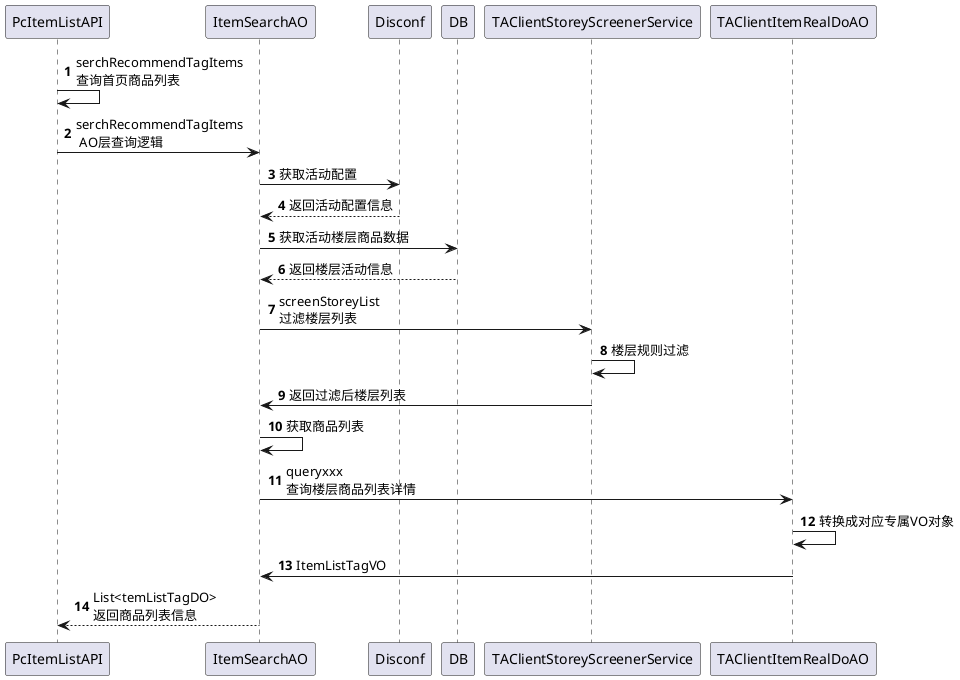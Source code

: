 @startuml
participant PcItemListAPI
participant ItemSearchAO
participant Disconf
participant DB
participant TAClientStoreyScreenerService
participant TAClientItemRealDoAO

autonumber
PcItemListAPI -> PcItemListAPI : serchRecommendTagItems\n查询首页商品列表
PcItemListAPI -> ItemSearchAO : serchRecommendTagItems\n AO层查询逻辑
ItemSearchAO -> Disconf : 获取活动配置
Disconf --> ItemSearchAO : 返回活动配置信息
ItemSearchAO -> DB : 获取活动楼层商品数据
ItemSearchAO <-- DB : 返回楼层活动信息
ItemSearchAO -> TAClientStoreyScreenerService:screenStoreyList\n过滤楼层列表
TAClientStoreyScreenerService -> TAClientStoreyScreenerService:楼层规则过滤
TAClientStoreyScreenerService -> ItemSearchAO : 返回过滤后楼层列表
ItemSearchAO -> ItemSearchAO:获取商品列表
ItemSearchAO -> TAClientItemRealDoAO:queryxxx\n查询楼层商品列表详情
TAClientItemRealDoAO -> TAClientItemRealDoAO : 转换成对应专属VO对象
TAClientItemRealDoAO ->  ItemSearchAO : ItemListTagVO
ItemSearchAO --> PcItemListAPI: List<temListTagDO>\n返回商品列表信息
@enduml